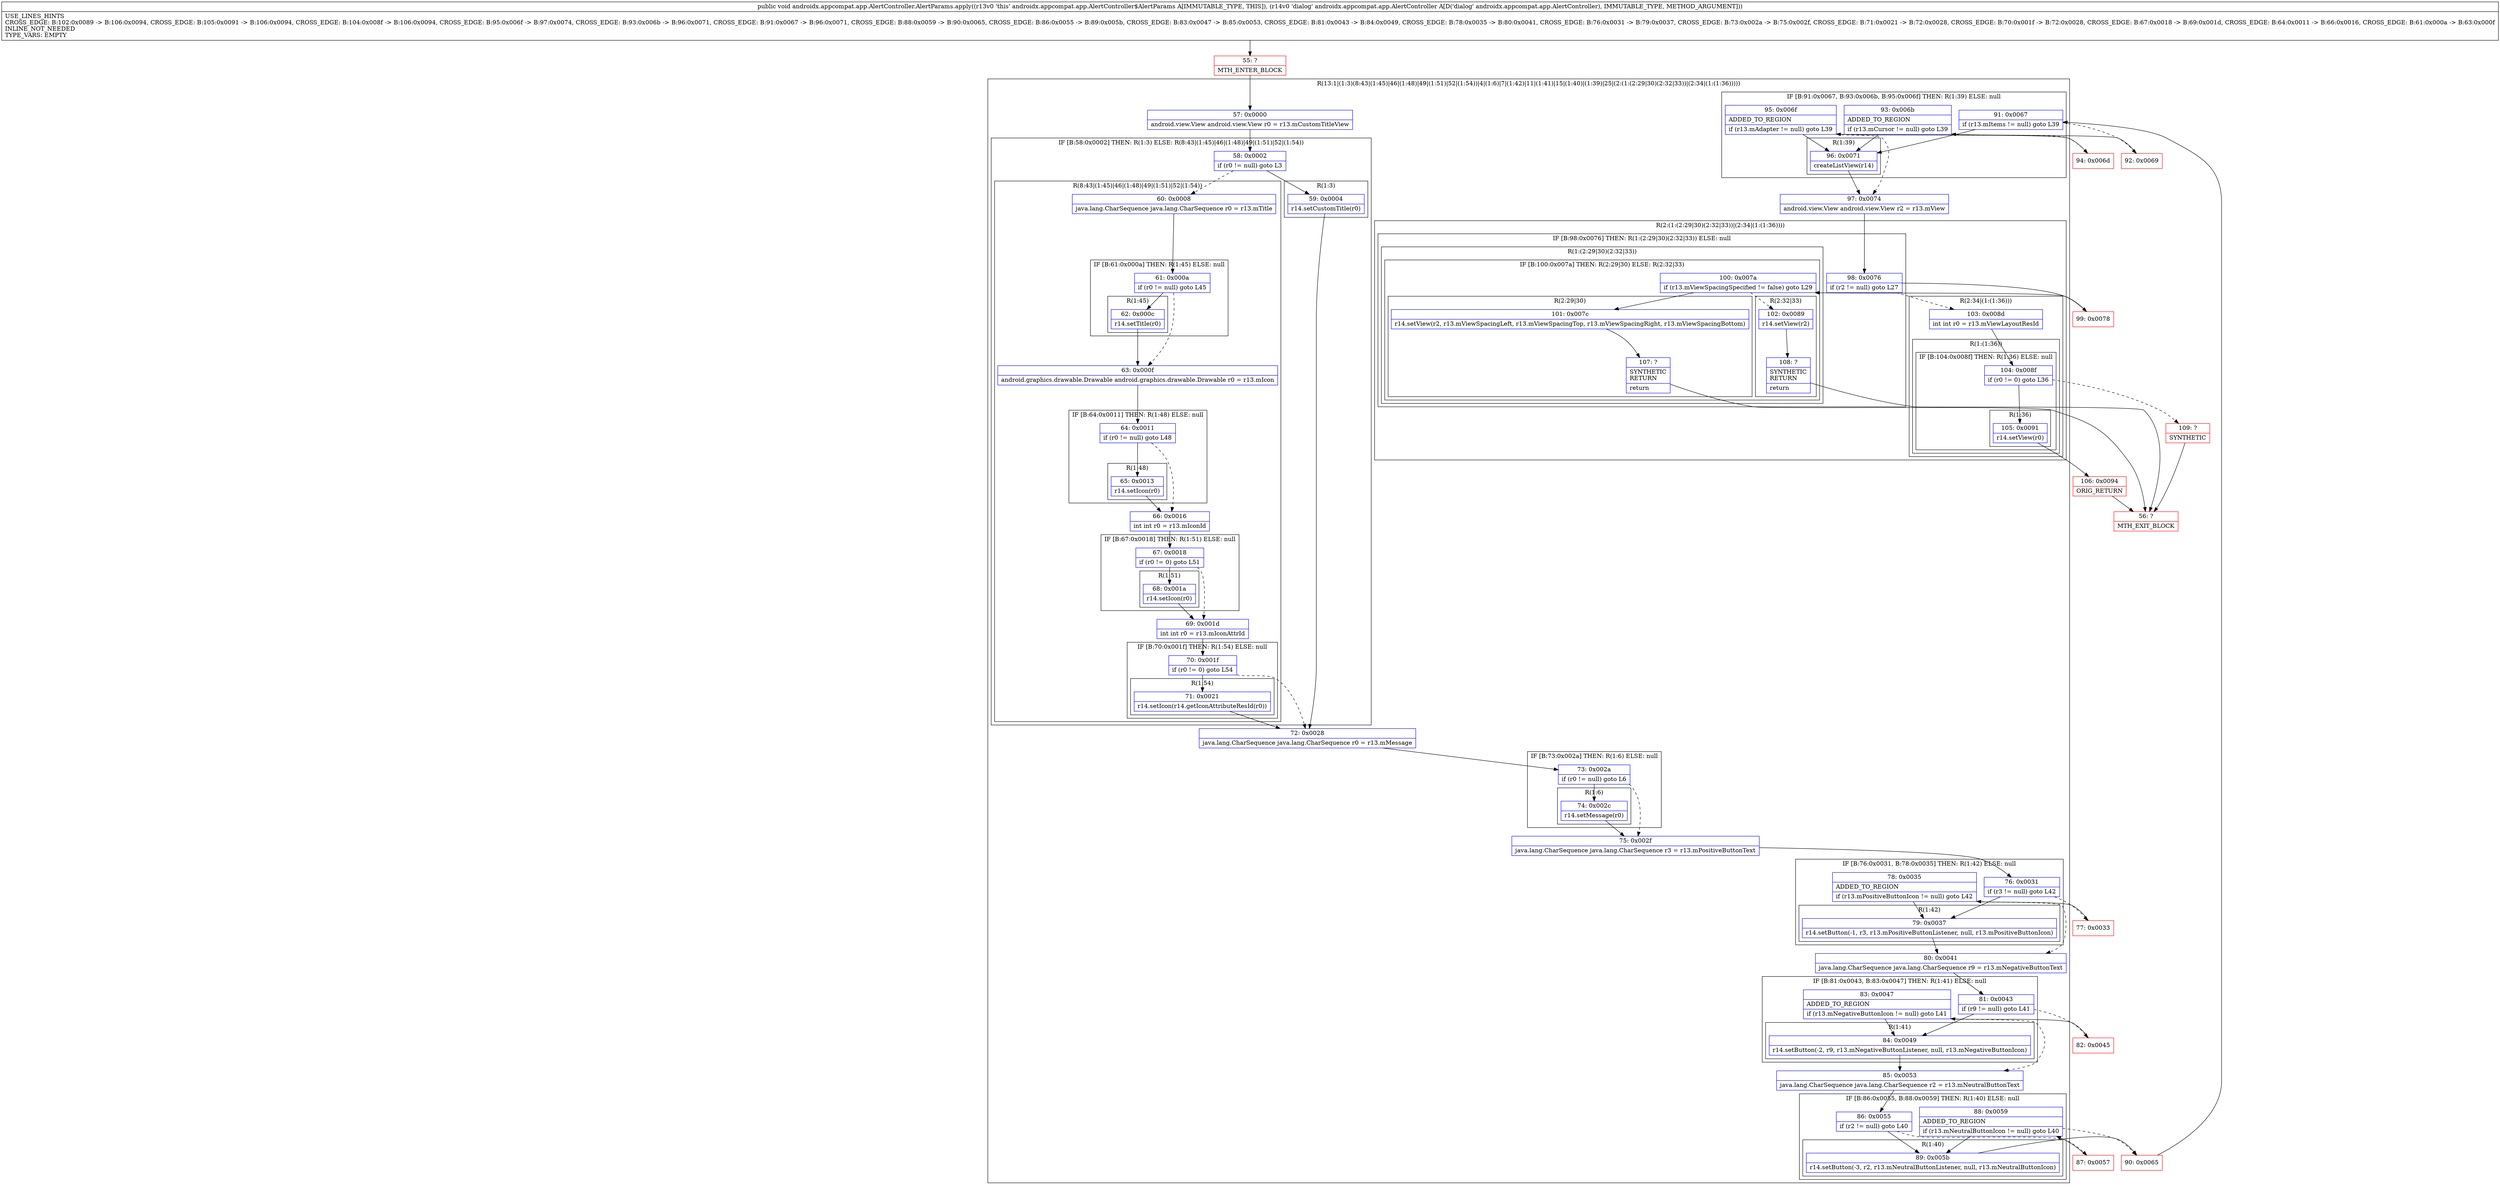 digraph "CFG forandroidx.appcompat.app.AlertController.AlertParams.apply(Landroidx\/appcompat\/app\/AlertController;)V" {
subgraph cluster_Region_1796134186 {
label = "R(13:1|(1:3)(8:43|(1:45)|46|(1:48)|49|(1:51)|52|(1:54))|4|(1:6)|7|(1:42)|11|(1:41)|15|(1:40)|(1:39)|25|(2:(1:(2:29|30)(2:32|33))|(2:34|(1:(1:36)))))";
node [shape=record,color=blue];
Node_57 [shape=record,label="{57\:\ 0x0000|android.view.View android.view.View r0 = r13.mCustomTitleView\l}"];
subgraph cluster_IfRegion_1563284953 {
label = "IF [B:58:0x0002] THEN: R(1:3) ELSE: R(8:43|(1:45)|46|(1:48)|49|(1:51)|52|(1:54))";
node [shape=record,color=blue];
Node_58 [shape=record,label="{58\:\ 0x0002|if (r0 != null) goto L3\l}"];
subgraph cluster_Region_835040060 {
label = "R(1:3)";
node [shape=record,color=blue];
Node_59 [shape=record,label="{59\:\ 0x0004|r14.setCustomTitle(r0)\l}"];
}
subgraph cluster_Region_1450894313 {
label = "R(8:43|(1:45)|46|(1:48)|49|(1:51)|52|(1:54))";
node [shape=record,color=blue];
Node_60 [shape=record,label="{60\:\ 0x0008|java.lang.CharSequence java.lang.CharSequence r0 = r13.mTitle\l}"];
subgraph cluster_IfRegion_1262541705 {
label = "IF [B:61:0x000a] THEN: R(1:45) ELSE: null";
node [shape=record,color=blue];
Node_61 [shape=record,label="{61\:\ 0x000a|if (r0 != null) goto L45\l}"];
subgraph cluster_Region_2020625445 {
label = "R(1:45)";
node [shape=record,color=blue];
Node_62 [shape=record,label="{62\:\ 0x000c|r14.setTitle(r0)\l}"];
}
}
Node_63 [shape=record,label="{63\:\ 0x000f|android.graphics.drawable.Drawable android.graphics.drawable.Drawable r0 = r13.mIcon\l}"];
subgraph cluster_IfRegion_1689279556 {
label = "IF [B:64:0x0011] THEN: R(1:48) ELSE: null";
node [shape=record,color=blue];
Node_64 [shape=record,label="{64\:\ 0x0011|if (r0 != null) goto L48\l}"];
subgraph cluster_Region_1708433040 {
label = "R(1:48)";
node [shape=record,color=blue];
Node_65 [shape=record,label="{65\:\ 0x0013|r14.setIcon(r0)\l}"];
}
}
Node_66 [shape=record,label="{66\:\ 0x0016|int int r0 = r13.mIconId\l}"];
subgraph cluster_IfRegion_671456560 {
label = "IF [B:67:0x0018] THEN: R(1:51) ELSE: null";
node [shape=record,color=blue];
Node_67 [shape=record,label="{67\:\ 0x0018|if (r0 != 0) goto L51\l}"];
subgraph cluster_Region_1383001457 {
label = "R(1:51)";
node [shape=record,color=blue];
Node_68 [shape=record,label="{68\:\ 0x001a|r14.setIcon(r0)\l}"];
}
}
Node_69 [shape=record,label="{69\:\ 0x001d|int int r0 = r13.mIconAttrId\l}"];
subgraph cluster_IfRegion_886753540 {
label = "IF [B:70:0x001f] THEN: R(1:54) ELSE: null";
node [shape=record,color=blue];
Node_70 [shape=record,label="{70\:\ 0x001f|if (r0 != 0) goto L54\l}"];
subgraph cluster_Region_1966858513 {
label = "R(1:54)";
node [shape=record,color=blue];
Node_71 [shape=record,label="{71\:\ 0x0021|r14.setIcon(r14.getIconAttributeResId(r0))\l}"];
}
}
}
}
Node_72 [shape=record,label="{72\:\ 0x0028|java.lang.CharSequence java.lang.CharSequence r0 = r13.mMessage\l}"];
subgraph cluster_IfRegion_1909661339 {
label = "IF [B:73:0x002a] THEN: R(1:6) ELSE: null";
node [shape=record,color=blue];
Node_73 [shape=record,label="{73\:\ 0x002a|if (r0 != null) goto L6\l}"];
subgraph cluster_Region_1425240245 {
label = "R(1:6)";
node [shape=record,color=blue];
Node_74 [shape=record,label="{74\:\ 0x002c|r14.setMessage(r0)\l}"];
}
}
Node_75 [shape=record,label="{75\:\ 0x002f|java.lang.CharSequence java.lang.CharSequence r3 = r13.mPositiveButtonText\l}"];
subgraph cluster_IfRegion_906166726 {
label = "IF [B:76:0x0031, B:78:0x0035] THEN: R(1:42) ELSE: null";
node [shape=record,color=blue];
Node_76 [shape=record,label="{76\:\ 0x0031|if (r3 != null) goto L42\l}"];
Node_78 [shape=record,label="{78\:\ 0x0035|ADDED_TO_REGION\l|if (r13.mPositiveButtonIcon != null) goto L42\l}"];
subgraph cluster_Region_479878526 {
label = "R(1:42)";
node [shape=record,color=blue];
Node_79 [shape=record,label="{79\:\ 0x0037|r14.setButton(\-1, r3, r13.mPositiveButtonListener, null, r13.mPositiveButtonIcon)\l}"];
}
}
Node_80 [shape=record,label="{80\:\ 0x0041|java.lang.CharSequence java.lang.CharSequence r9 = r13.mNegativeButtonText\l}"];
subgraph cluster_IfRegion_1968484272 {
label = "IF [B:81:0x0043, B:83:0x0047] THEN: R(1:41) ELSE: null";
node [shape=record,color=blue];
Node_81 [shape=record,label="{81\:\ 0x0043|if (r9 != null) goto L41\l}"];
Node_83 [shape=record,label="{83\:\ 0x0047|ADDED_TO_REGION\l|if (r13.mNegativeButtonIcon != null) goto L41\l}"];
subgraph cluster_Region_988614519 {
label = "R(1:41)";
node [shape=record,color=blue];
Node_84 [shape=record,label="{84\:\ 0x0049|r14.setButton(\-2, r9, r13.mNegativeButtonListener, null, r13.mNegativeButtonIcon)\l}"];
}
}
Node_85 [shape=record,label="{85\:\ 0x0053|java.lang.CharSequence java.lang.CharSequence r2 = r13.mNeutralButtonText\l}"];
subgraph cluster_IfRegion_349054173 {
label = "IF [B:86:0x0055, B:88:0x0059] THEN: R(1:40) ELSE: null";
node [shape=record,color=blue];
Node_86 [shape=record,label="{86\:\ 0x0055|if (r2 != null) goto L40\l}"];
Node_88 [shape=record,label="{88\:\ 0x0059|ADDED_TO_REGION\l|if (r13.mNeutralButtonIcon != null) goto L40\l}"];
subgraph cluster_Region_1525803671 {
label = "R(1:40)";
node [shape=record,color=blue];
Node_89 [shape=record,label="{89\:\ 0x005b|r14.setButton(\-3, r2, r13.mNeutralButtonListener, null, r13.mNeutralButtonIcon)\l}"];
}
}
subgraph cluster_IfRegion_1077585193 {
label = "IF [B:91:0x0067, B:93:0x006b, B:95:0x006f] THEN: R(1:39) ELSE: null";
node [shape=record,color=blue];
Node_91 [shape=record,label="{91\:\ 0x0067|if (r13.mItems != null) goto L39\l}"];
Node_93 [shape=record,label="{93\:\ 0x006b|ADDED_TO_REGION\l|if (r13.mCursor != null) goto L39\l}"];
Node_95 [shape=record,label="{95\:\ 0x006f|ADDED_TO_REGION\l|if (r13.mAdapter != null) goto L39\l}"];
subgraph cluster_Region_581244888 {
label = "R(1:39)";
node [shape=record,color=blue];
Node_96 [shape=record,label="{96\:\ 0x0071|createListView(r14)\l}"];
}
}
Node_97 [shape=record,label="{97\:\ 0x0074|android.view.View android.view.View r2 = r13.mView\l}"];
subgraph cluster_Region_1885896286 {
label = "R(2:(1:(2:29|30)(2:32|33))|(2:34|(1:(1:36))))";
node [shape=record,color=blue];
subgraph cluster_IfRegion_168359766 {
label = "IF [B:98:0x0076] THEN: R(1:(2:29|30)(2:32|33)) ELSE: null";
node [shape=record,color=blue];
Node_98 [shape=record,label="{98\:\ 0x0076|if (r2 != null) goto L27\l}"];
subgraph cluster_Region_1451517559 {
label = "R(1:(2:29|30)(2:32|33))";
node [shape=record,color=blue];
subgraph cluster_IfRegion_1132630627 {
label = "IF [B:100:0x007a] THEN: R(2:29|30) ELSE: R(2:32|33)";
node [shape=record,color=blue];
Node_100 [shape=record,label="{100\:\ 0x007a|if (r13.mViewSpacingSpecified != false) goto L29\l}"];
subgraph cluster_Region_1481430999 {
label = "R(2:29|30)";
node [shape=record,color=blue];
Node_101 [shape=record,label="{101\:\ 0x007c|r14.setView(r2, r13.mViewSpacingLeft, r13.mViewSpacingTop, r13.mViewSpacingRight, r13.mViewSpacingBottom)\l}"];
Node_107 [shape=record,label="{107\:\ ?|SYNTHETIC\lRETURN\l|return\l}"];
}
subgraph cluster_Region_1027729615 {
label = "R(2:32|33)";
node [shape=record,color=blue];
Node_102 [shape=record,label="{102\:\ 0x0089|r14.setView(r2)\l}"];
Node_108 [shape=record,label="{108\:\ ?|SYNTHETIC\lRETURN\l|return\l}"];
}
}
}
}
subgraph cluster_Region_1756436642 {
label = "R(2:34|(1:(1:36)))";
node [shape=record,color=blue];
Node_103 [shape=record,label="{103\:\ 0x008d|int int r0 = r13.mViewLayoutResId\l}"];
subgraph cluster_Region_1234392604 {
label = "R(1:(1:36))";
node [shape=record,color=blue];
subgraph cluster_IfRegion_625926309 {
label = "IF [B:104:0x008f] THEN: R(1:36) ELSE: null";
node [shape=record,color=blue];
Node_104 [shape=record,label="{104\:\ 0x008f|if (r0 != 0) goto L36\l}"];
subgraph cluster_Region_453147060 {
label = "R(1:36)";
node [shape=record,color=blue];
Node_105 [shape=record,label="{105\:\ 0x0091|r14.setView(r0)\l}"];
}
}
}
}
}
}
Node_55 [shape=record,color=red,label="{55\:\ ?|MTH_ENTER_BLOCK\l}"];
Node_77 [shape=record,color=red,label="{77\:\ 0x0033}"];
Node_82 [shape=record,color=red,label="{82\:\ 0x0045}"];
Node_87 [shape=record,color=red,label="{87\:\ 0x0057}"];
Node_90 [shape=record,color=red,label="{90\:\ 0x0065}"];
Node_92 [shape=record,color=red,label="{92\:\ 0x0069}"];
Node_94 [shape=record,color=red,label="{94\:\ 0x006d}"];
Node_99 [shape=record,color=red,label="{99\:\ 0x0078}"];
Node_56 [shape=record,color=red,label="{56\:\ ?|MTH_EXIT_BLOCK\l}"];
Node_106 [shape=record,color=red,label="{106\:\ 0x0094|ORIG_RETURN\l}"];
Node_109 [shape=record,color=red,label="{109\:\ ?|SYNTHETIC\l}"];
MethodNode[shape=record,label="{public void androidx.appcompat.app.AlertController.AlertParams.apply((r13v0 'this' androidx.appcompat.app.AlertController$AlertParams A[IMMUTABLE_TYPE, THIS]), (r14v0 'dialog' androidx.appcompat.app.AlertController A[D('dialog' androidx.appcompat.app.AlertController), IMMUTABLE_TYPE, METHOD_ARGUMENT]))  | USE_LINES_HINTS\lCROSS_EDGE: B:102:0x0089 \-\> B:106:0x0094, CROSS_EDGE: B:105:0x0091 \-\> B:106:0x0094, CROSS_EDGE: B:104:0x008f \-\> B:106:0x0094, CROSS_EDGE: B:95:0x006f \-\> B:97:0x0074, CROSS_EDGE: B:93:0x006b \-\> B:96:0x0071, CROSS_EDGE: B:91:0x0067 \-\> B:96:0x0071, CROSS_EDGE: B:88:0x0059 \-\> B:90:0x0065, CROSS_EDGE: B:86:0x0055 \-\> B:89:0x005b, CROSS_EDGE: B:83:0x0047 \-\> B:85:0x0053, CROSS_EDGE: B:81:0x0043 \-\> B:84:0x0049, CROSS_EDGE: B:78:0x0035 \-\> B:80:0x0041, CROSS_EDGE: B:76:0x0031 \-\> B:79:0x0037, CROSS_EDGE: B:73:0x002a \-\> B:75:0x002f, CROSS_EDGE: B:71:0x0021 \-\> B:72:0x0028, CROSS_EDGE: B:70:0x001f \-\> B:72:0x0028, CROSS_EDGE: B:67:0x0018 \-\> B:69:0x001d, CROSS_EDGE: B:64:0x0011 \-\> B:66:0x0016, CROSS_EDGE: B:61:0x000a \-\> B:63:0x000f\lINLINE_NOT_NEEDED\lTYPE_VARS: EMPTY\l}"];
MethodNode -> Node_55;Node_57 -> Node_58;
Node_58 -> Node_59;
Node_58 -> Node_60[style=dashed];
Node_59 -> Node_72;
Node_60 -> Node_61;
Node_61 -> Node_62;
Node_61 -> Node_63[style=dashed];
Node_62 -> Node_63;
Node_63 -> Node_64;
Node_64 -> Node_65;
Node_64 -> Node_66[style=dashed];
Node_65 -> Node_66;
Node_66 -> Node_67;
Node_67 -> Node_68;
Node_67 -> Node_69[style=dashed];
Node_68 -> Node_69;
Node_69 -> Node_70;
Node_70 -> Node_71;
Node_70 -> Node_72[style=dashed];
Node_71 -> Node_72;
Node_72 -> Node_73;
Node_73 -> Node_74;
Node_73 -> Node_75[style=dashed];
Node_74 -> Node_75;
Node_75 -> Node_76;
Node_76 -> Node_77[style=dashed];
Node_76 -> Node_79;
Node_78 -> Node_79;
Node_78 -> Node_80[style=dashed];
Node_79 -> Node_80;
Node_80 -> Node_81;
Node_81 -> Node_82[style=dashed];
Node_81 -> Node_84;
Node_83 -> Node_84;
Node_83 -> Node_85[style=dashed];
Node_84 -> Node_85;
Node_85 -> Node_86;
Node_86 -> Node_87[style=dashed];
Node_86 -> Node_89;
Node_88 -> Node_89;
Node_88 -> Node_90[style=dashed];
Node_89 -> Node_90;
Node_91 -> Node_92[style=dashed];
Node_91 -> Node_96;
Node_93 -> Node_94[style=dashed];
Node_93 -> Node_96;
Node_95 -> Node_96;
Node_95 -> Node_97[style=dashed];
Node_96 -> Node_97;
Node_97 -> Node_98;
Node_98 -> Node_99;
Node_98 -> Node_103[style=dashed];
Node_100 -> Node_101;
Node_100 -> Node_102[style=dashed];
Node_101 -> Node_107;
Node_107 -> Node_56;
Node_102 -> Node_108;
Node_108 -> Node_56;
Node_103 -> Node_104;
Node_104 -> Node_105;
Node_104 -> Node_109[style=dashed];
Node_105 -> Node_106;
Node_55 -> Node_57;
Node_77 -> Node_78;
Node_82 -> Node_83;
Node_87 -> Node_88;
Node_90 -> Node_91;
Node_92 -> Node_93;
Node_94 -> Node_95;
Node_99 -> Node_100;
Node_106 -> Node_56;
Node_109 -> Node_56;
}

